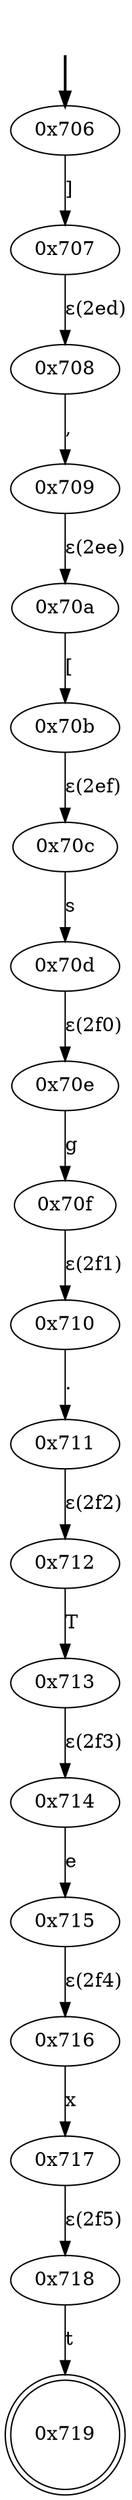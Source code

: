 digraph {
	fake [style=invisible]
	"0x706" [root=true]
	"0x707"
	"0x708"
	"0x709"
	"0x70a"
	"0x70b"
	"0x70c"
	"0x70d"
	"0x70e"
	"0x70f"
	"0x710"
	"0x711"
	"0x712"
	"0x713"
	"0x714"
	"0x715"
	"0x716"
	"0x717"
	"0x718"
	"0x719" [shape=doublecircle]
	fake -> "0x706" [style=bold]
	"0x706" -> "0x707" [label="]"]
	"0x708" -> "0x709" [label=","]
	"0x707" -> "0x708" [label="ε(2ed)"]
	"0x70a" -> "0x70b" [label="["]
	"0x709" -> "0x70a" [label="ε(2ee)"]
	"0x70c" -> "0x70d" [label=s]
	"0x70b" -> "0x70c" [label="ε(2ef)"]
	"0x70e" -> "0x70f" [label=g]
	"0x70d" -> "0x70e" [label="ε(2f0)"]
	"0x710" -> "0x711" [label="."]
	"0x70f" -> "0x710" [label="ε(2f1)"]
	"0x712" -> "0x713" [label=T]
	"0x711" -> "0x712" [label="ε(2f2)"]
	"0x714" -> "0x715" [label=e]
	"0x713" -> "0x714" [label="ε(2f3)"]
	"0x716" -> "0x717" [label=x]
	"0x715" -> "0x716" [label="ε(2f4)"]
	"0x718" -> "0x719" [label=t]
	"0x717" -> "0x718" [label="ε(2f5)"]
}
